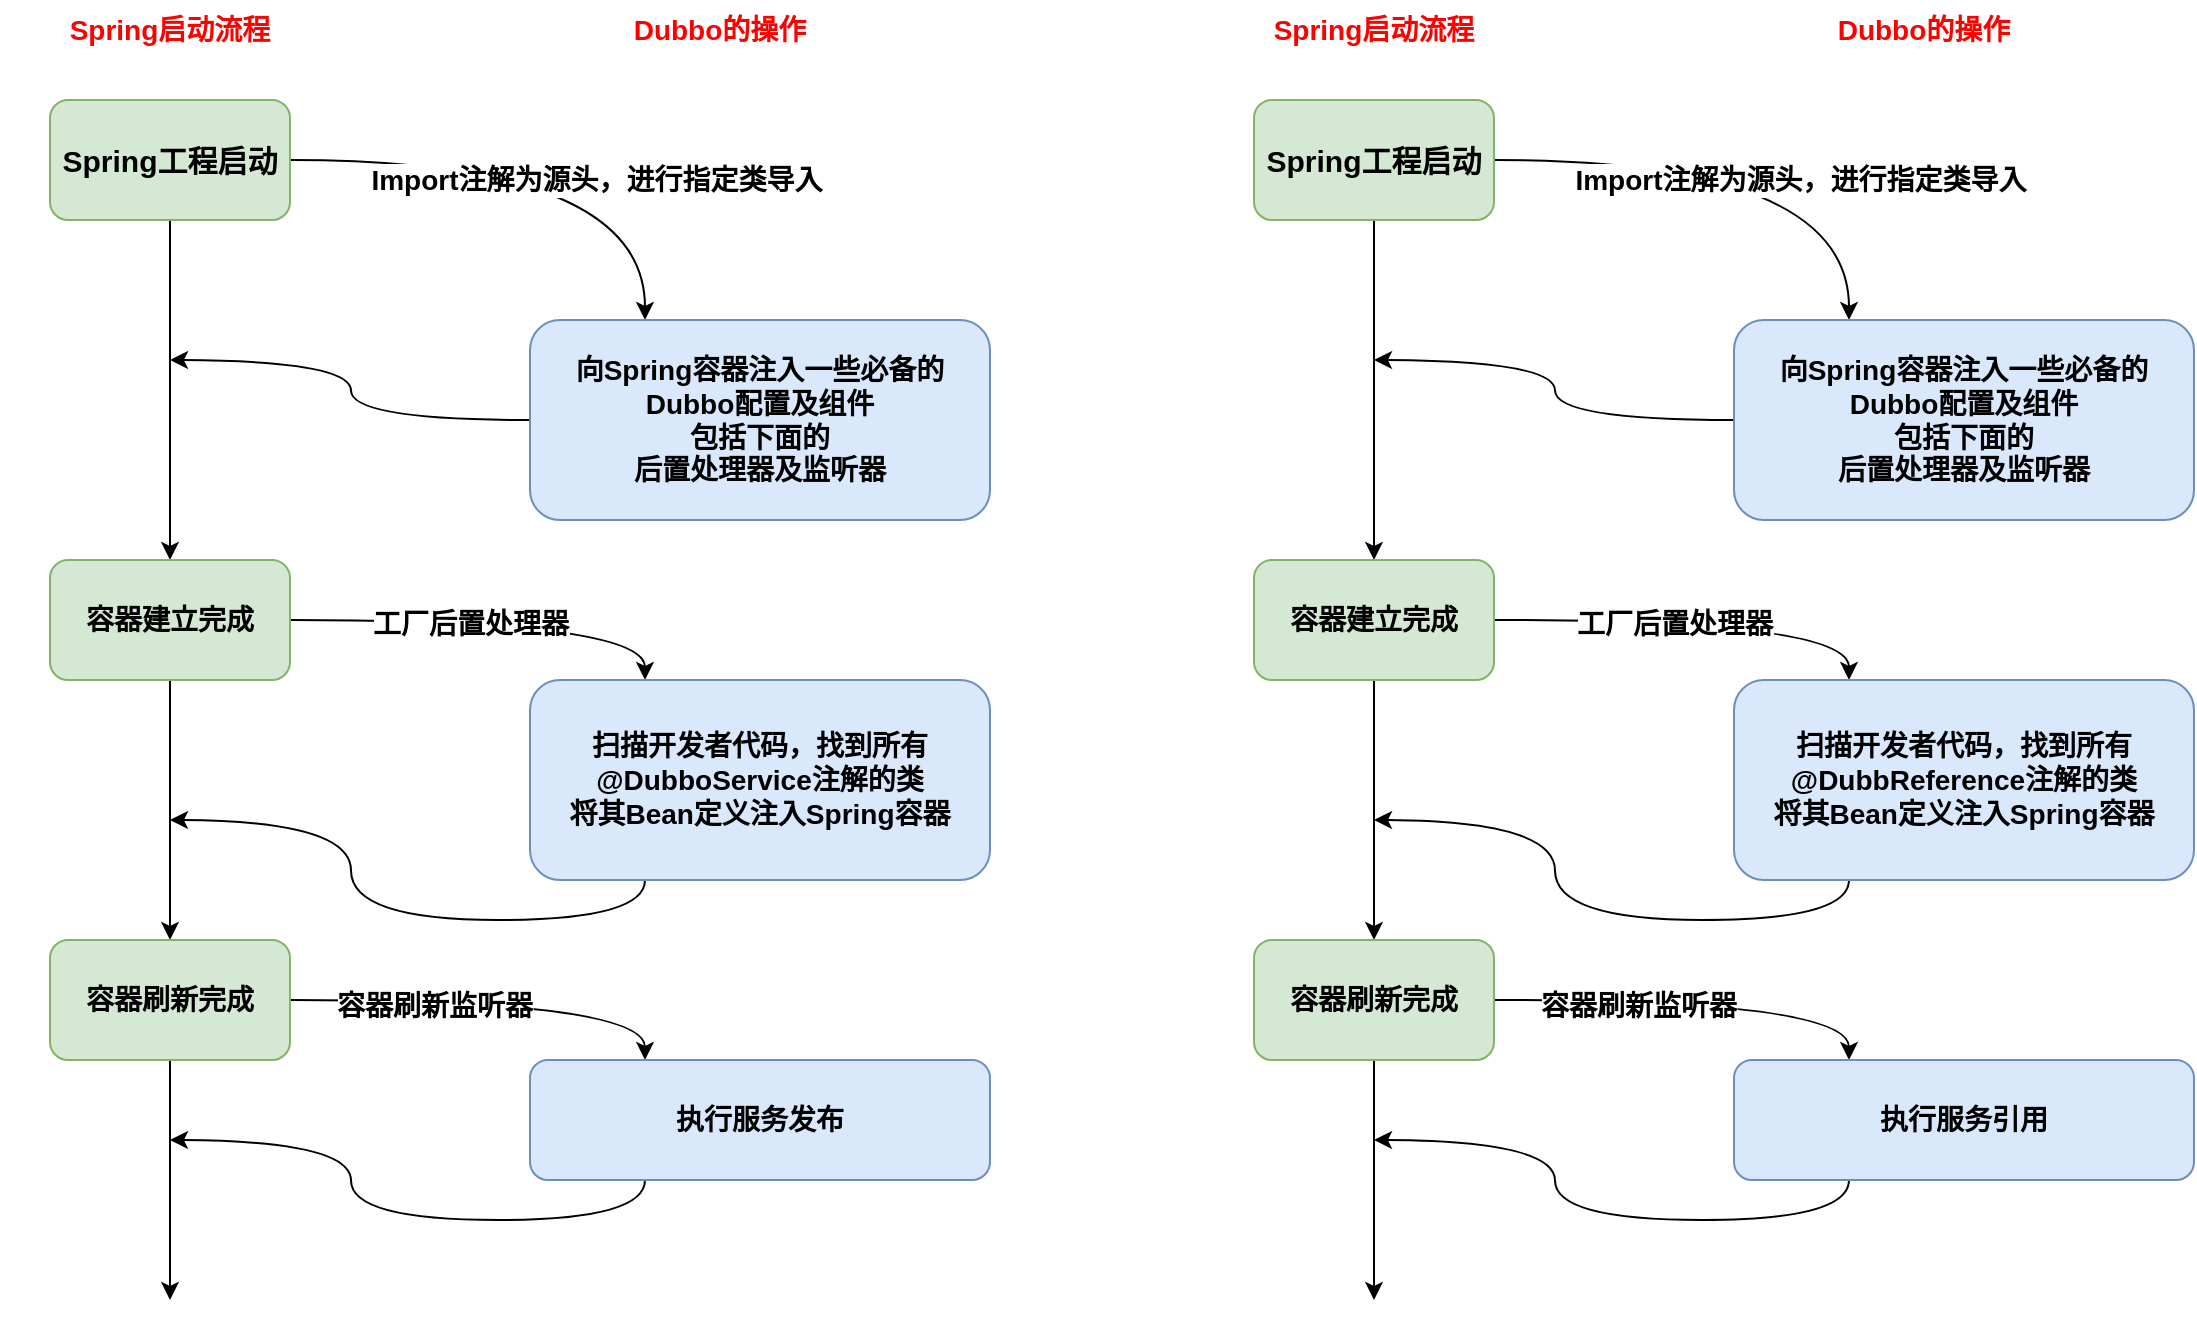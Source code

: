<mxfile version="21.6.2" type="github">
  <diagram name="第 1 页" id="Q-ji6gCEQnSTjhMWAsGa">
    <mxGraphModel dx="1434" dy="1933" grid="1" gridSize="10" guides="1" tooltips="1" connect="1" arrows="1" fold="1" page="1" pageScale="1" pageWidth="827" pageHeight="1169" math="0" shadow="0">
      <root>
        <mxCell id="0" />
        <mxCell id="1" parent="0" />
        <mxCell id="ZOv8OPot-Fxsu8qrR7Fg-3" value="" style="edgeStyle=orthogonalEdgeStyle;rounded=0;orthogonalLoop=1;jettySize=auto;html=1;" parent="1" source="ZOv8OPot-Fxsu8qrR7Fg-1" target="ZOv8OPot-Fxsu8qrR7Fg-2" edge="1">
          <mxGeometry relative="1" as="geometry" />
        </mxCell>
        <mxCell id="ZOv8OPot-Fxsu8qrR7Fg-19" style="edgeStyle=orthogonalEdgeStyle;rounded=0;orthogonalLoop=1;jettySize=auto;html=1;exitX=1;exitY=0.5;exitDx=0;exitDy=0;entryX=0.25;entryY=0;entryDx=0;entryDy=0;curved=1;" parent="1" source="ZOv8OPot-Fxsu8qrR7Fg-1" target="ZOv8OPot-Fxsu8qrR7Fg-18" edge="1">
          <mxGeometry relative="1" as="geometry" />
        </mxCell>
        <mxCell id="ZOv8OPot-Fxsu8qrR7Fg-20" value="&lt;b&gt;&lt;font style=&quot;font-size: 14px;&quot;&gt;Import注解为源头，进行指定类导入&lt;/font&gt;&lt;/b&gt;" style="edgeLabel;html=1;align=center;verticalAlign=middle;resizable=0;points=[];" parent="ZOv8OPot-Fxsu8qrR7Fg-19" vertex="1" connectable="0">
          <mxGeometry x="-0.147" y="-8" relative="1" as="geometry">
            <mxPoint x="43" y="2" as="offset" />
          </mxGeometry>
        </mxCell>
        <mxCell id="ZOv8OPot-Fxsu8qrR7Fg-1" value="&lt;b&gt;&lt;font style=&quot;font-size: 15px;&quot;&gt;Spring工程启动&lt;/font&gt;&lt;/b&gt;" style="rounded=1;whiteSpace=wrap;html=1;fillColor=#d5e8d4;strokeColor=#82b366;" parent="1" vertex="1">
          <mxGeometry x="250" y="-30" width="120" height="60" as="geometry" />
        </mxCell>
        <mxCell id="ZOv8OPot-Fxsu8qrR7Fg-5" value="" style="edgeStyle=orthogonalEdgeStyle;rounded=0;orthogonalLoop=1;jettySize=auto;html=1;" parent="1" source="ZOv8OPot-Fxsu8qrR7Fg-2" target="ZOv8OPot-Fxsu8qrR7Fg-4" edge="1">
          <mxGeometry relative="1" as="geometry" />
        </mxCell>
        <mxCell id="ZOv8OPot-Fxsu8qrR7Fg-9" style="edgeStyle=orthogonalEdgeStyle;rounded=0;orthogonalLoop=1;jettySize=auto;html=1;exitX=1;exitY=0.5;exitDx=0;exitDy=0;entryX=0.25;entryY=0;entryDx=0;entryDy=0;curved=1;" parent="1" source="ZOv8OPot-Fxsu8qrR7Fg-2" target="ZOv8OPot-Fxsu8qrR7Fg-8" edge="1">
          <mxGeometry relative="1" as="geometry" />
        </mxCell>
        <mxCell id="ZOv8OPot-Fxsu8qrR7Fg-11" value="&lt;b&gt;&lt;font style=&quot;font-size: 14px;&quot;&gt;工厂后置处理器&lt;/font&gt;&lt;/b&gt;" style="edgeLabel;html=1;align=center;verticalAlign=middle;resizable=0;points=[];" parent="ZOv8OPot-Fxsu8qrR7Fg-9" vertex="1" connectable="0">
          <mxGeometry x="-0.133" y="-2" relative="1" as="geometry">
            <mxPoint as="offset" />
          </mxGeometry>
        </mxCell>
        <mxCell id="ZOv8OPot-Fxsu8qrR7Fg-2" value="&lt;b&gt;&lt;font style=&quot;font-size: 14px;&quot;&gt;容器建立完成&lt;/font&gt;&lt;/b&gt;" style="whiteSpace=wrap;html=1;fillColor=#d5e8d4;strokeColor=#82b366;rounded=1;" parent="1" vertex="1">
          <mxGeometry x="250" y="200" width="120" height="60" as="geometry" />
        </mxCell>
        <mxCell id="ZOv8OPot-Fxsu8qrR7Fg-13" value="" style="edgeStyle=orthogonalEdgeStyle;rounded=0;orthogonalLoop=1;jettySize=auto;html=1;" parent="1" source="ZOv8OPot-Fxsu8qrR7Fg-4" edge="1">
          <mxGeometry relative="1" as="geometry">
            <mxPoint x="310" y="570" as="targetPoint" />
          </mxGeometry>
        </mxCell>
        <mxCell id="ZOv8OPot-Fxsu8qrR7Fg-15" style="edgeStyle=orthogonalEdgeStyle;rounded=0;orthogonalLoop=1;jettySize=auto;html=1;exitX=1;exitY=0.5;exitDx=0;exitDy=0;entryX=0.25;entryY=0;entryDx=0;entryDy=0;curved=1;" parent="1" source="ZOv8OPot-Fxsu8qrR7Fg-4" target="ZOv8OPot-Fxsu8qrR7Fg-14" edge="1">
          <mxGeometry relative="1" as="geometry" />
        </mxCell>
        <mxCell id="ZOv8OPot-Fxsu8qrR7Fg-17" value="&lt;font style=&quot;font-size: 14px;&quot;&gt;&lt;b&gt;容器刷新监听器&lt;/b&gt;&lt;/font&gt;" style="edgeLabel;html=1;align=center;verticalAlign=middle;resizable=0;points=[];" parent="ZOv8OPot-Fxsu8qrR7Fg-15" vertex="1" connectable="0">
          <mxGeometry x="-0.306" y="-3" relative="1" as="geometry">
            <mxPoint as="offset" />
          </mxGeometry>
        </mxCell>
        <mxCell id="ZOv8OPot-Fxsu8qrR7Fg-4" value="&lt;b&gt;&lt;font style=&quot;font-size: 14px;&quot;&gt;容器刷新完成&lt;/font&gt;&lt;/b&gt;" style="whiteSpace=wrap;html=1;fillColor=#d5e8d4;strokeColor=#82b366;rounded=1;" parent="1" vertex="1">
          <mxGeometry x="250" y="390" width="120" height="60" as="geometry" />
        </mxCell>
        <mxCell id="ZOv8OPot-Fxsu8qrR7Fg-7" value="&lt;b&gt;&lt;font color=&quot;#ff0000&quot; style=&quot;font-size: 14px;&quot;&gt;Dubbo的操作&lt;/font&gt;&lt;/b&gt;" style="text;html=1;strokeColor=none;fillColor=none;align=center;verticalAlign=middle;whiteSpace=wrap;rounded=0;" parent="1" vertex="1">
          <mxGeometry x="500" y="-80" width="170" height="30" as="geometry" />
        </mxCell>
        <mxCell id="ZOv8OPot-Fxsu8qrR7Fg-10" style="edgeStyle=orthogonalEdgeStyle;rounded=0;orthogonalLoop=1;jettySize=auto;html=1;exitX=0.25;exitY=1;exitDx=0;exitDy=0;curved=1;" parent="1" source="ZOv8OPot-Fxsu8qrR7Fg-8" edge="1">
          <mxGeometry relative="1" as="geometry">
            <mxPoint x="310" y="330" as="targetPoint" />
          </mxGeometry>
        </mxCell>
        <mxCell id="ZOv8OPot-Fxsu8qrR7Fg-8" value="&lt;b&gt;&lt;font style=&quot;font-size: 14px;&quot;&gt;扫描开发者代码，找到所有@DubboService注解的类&lt;br&gt;将其Bean定义注入Spring容器&lt;/font&gt;&lt;/b&gt;" style="rounded=1;whiteSpace=wrap;html=1;fillColor=#dae8fc;strokeColor=#6c8ebf;" parent="1" vertex="1">
          <mxGeometry x="490" y="260" width="230" height="100" as="geometry" />
        </mxCell>
        <mxCell id="ZOv8OPot-Fxsu8qrR7Fg-16" style="edgeStyle=orthogonalEdgeStyle;rounded=0;orthogonalLoop=1;jettySize=auto;html=1;exitX=0.25;exitY=1;exitDx=0;exitDy=0;curved=1;" parent="1" source="ZOv8OPot-Fxsu8qrR7Fg-14" edge="1">
          <mxGeometry relative="1" as="geometry">
            <mxPoint x="310" y="490" as="targetPoint" />
          </mxGeometry>
        </mxCell>
        <mxCell id="ZOv8OPot-Fxsu8qrR7Fg-14" value="&lt;span style=&quot;font-size: 14px;&quot;&gt;&lt;b&gt;执行服务发布&lt;/b&gt;&lt;/span&gt;" style="rounded=1;whiteSpace=wrap;html=1;fillColor=#dae8fc;strokeColor=#6c8ebf;" parent="1" vertex="1">
          <mxGeometry x="490" y="450" width="230" height="60" as="geometry" />
        </mxCell>
        <mxCell id="ZOv8OPot-Fxsu8qrR7Fg-21" style="edgeStyle=orthogonalEdgeStyle;rounded=0;orthogonalLoop=1;jettySize=auto;html=1;exitX=0;exitY=0.5;exitDx=0;exitDy=0;curved=1;" parent="1" source="ZOv8OPot-Fxsu8qrR7Fg-18" edge="1">
          <mxGeometry relative="1" as="geometry">
            <mxPoint x="310" y="100" as="targetPoint" />
          </mxGeometry>
        </mxCell>
        <mxCell id="ZOv8OPot-Fxsu8qrR7Fg-18" value="&lt;span style=&quot;font-size: 14px;&quot;&gt;&lt;b&gt;向Spring容器注入一些必备的Dubbo配置及组件&lt;br&gt;包括下面的&lt;br&gt;后置处理器及监听器&lt;br&gt;&lt;/b&gt;&lt;/span&gt;" style="rounded=1;whiteSpace=wrap;html=1;fillColor=#dae8fc;strokeColor=#6c8ebf;" parent="1" vertex="1">
          <mxGeometry x="490" y="80" width="230" height="100" as="geometry" />
        </mxCell>
        <mxCell id="ZOv8OPot-Fxsu8qrR7Fg-22" value="&lt;b&gt;&lt;font color=&quot;#ff0000&quot; style=&quot;font-size: 14px;&quot;&gt;Spring启动流程&lt;/font&gt;&lt;/b&gt;" style="text;html=1;strokeColor=none;fillColor=none;align=center;verticalAlign=middle;whiteSpace=wrap;rounded=0;" parent="1" vertex="1">
          <mxGeometry x="225" y="-80" width="170" height="30" as="geometry" />
        </mxCell>
        <mxCell id="bhu2izjZ0m5I4jd24Uiw-1" value="" style="edgeStyle=orthogonalEdgeStyle;rounded=0;orthogonalLoop=1;jettySize=auto;html=1;" edge="1" parent="1" source="bhu2izjZ0m5I4jd24Uiw-4" target="bhu2izjZ0m5I4jd24Uiw-8">
          <mxGeometry relative="1" as="geometry" />
        </mxCell>
        <mxCell id="bhu2izjZ0m5I4jd24Uiw-2" style="edgeStyle=orthogonalEdgeStyle;rounded=0;orthogonalLoop=1;jettySize=auto;html=1;exitX=1;exitY=0.5;exitDx=0;exitDy=0;entryX=0.25;entryY=0;entryDx=0;entryDy=0;curved=1;" edge="1" parent="1" source="bhu2izjZ0m5I4jd24Uiw-4" target="bhu2izjZ0m5I4jd24Uiw-19">
          <mxGeometry relative="1" as="geometry" />
        </mxCell>
        <mxCell id="bhu2izjZ0m5I4jd24Uiw-3" value="&lt;b&gt;&lt;font style=&quot;font-size: 14px;&quot;&gt;Import注解为源头，进行指定类导入&lt;/font&gt;&lt;/b&gt;" style="edgeLabel;html=1;align=center;verticalAlign=middle;resizable=0;points=[];" vertex="1" connectable="0" parent="bhu2izjZ0m5I4jd24Uiw-2">
          <mxGeometry x="-0.147" y="-8" relative="1" as="geometry">
            <mxPoint x="43" y="2" as="offset" />
          </mxGeometry>
        </mxCell>
        <mxCell id="bhu2izjZ0m5I4jd24Uiw-4" value="&lt;b&gt;&lt;font style=&quot;font-size: 15px;&quot;&gt;Spring工程启动&lt;/font&gt;&lt;/b&gt;" style="rounded=1;whiteSpace=wrap;html=1;fillColor=#d5e8d4;strokeColor=#82b366;" vertex="1" parent="1">
          <mxGeometry x="852" y="-30" width="120" height="60" as="geometry" />
        </mxCell>
        <mxCell id="bhu2izjZ0m5I4jd24Uiw-5" value="" style="edgeStyle=orthogonalEdgeStyle;rounded=0;orthogonalLoop=1;jettySize=auto;html=1;" edge="1" parent="1" source="bhu2izjZ0m5I4jd24Uiw-8" target="bhu2izjZ0m5I4jd24Uiw-12">
          <mxGeometry relative="1" as="geometry" />
        </mxCell>
        <mxCell id="bhu2izjZ0m5I4jd24Uiw-6" style="edgeStyle=orthogonalEdgeStyle;rounded=0;orthogonalLoop=1;jettySize=auto;html=1;exitX=1;exitY=0.5;exitDx=0;exitDy=0;entryX=0.25;entryY=0;entryDx=0;entryDy=0;curved=1;" edge="1" parent="1" source="bhu2izjZ0m5I4jd24Uiw-8" target="bhu2izjZ0m5I4jd24Uiw-15">
          <mxGeometry relative="1" as="geometry" />
        </mxCell>
        <mxCell id="bhu2izjZ0m5I4jd24Uiw-7" value="&lt;b&gt;&lt;font style=&quot;font-size: 14px;&quot;&gt;工厂后置处理器&lt;/font&gt;&lt;/b&gt;" style="edgeLabel;html=1;align=center;verticalAlign=middle;resizable=0;points=[];" vertex="1" connectable="0" parent="bhu2izjZ0m5I4jd24Uiw-6">
          <mxGeometry x="-0.133" y="-2" relative="1" as="geometry">
            <mxPoint as="offset" />
          </mxGeometry>
        </mxCell>
        <mxCell id="bhu2izjZ0m5I4jd24Uiw-8" value="&lt;b&gt;&lt;font style=&quot;font-size: 14px;&quot;&gt;容器建立完成&lt;/font&gt;&lt;/b&gt;" style="whiteSpace=wrap;html=1;fillColor=#d5e8d4;strokeColor=#82b366;rounded=1;" vertex="1" parent="1">
          <mxGeometry x="852" y="200" width="120" height="60" as="geometry" />
        </mxCell>
        <mxCell id="bhu2izjZ0m5I4jd24Uiw-9" value="" style="edgeStyle=orthogonalEdgeStyle;rounded=0;orthogonalLoop=1;jettySize=auto;html=1;" edge="1" parent="1" source="bhu2izjZ0m5I4jd24Uiw-12">
          <mxGeometry relative="1" as="geometry">
            <mxPoint x="912" y="570" as="targetPoint" />
          </mxGeometry>
        </mxCell>
        <mxCell id="bhu2izjZ0m5I4jd24Uiw-10" style="edgeStyle=orthogonalEdgeStyle;rounded=0;orthogonalLoop=1;jettySize=auto;html=1;exitX=1;exitY=0.5;exitDx=0;exitDy=0;entryX=0.25;entryY=0;entryDx=0;entryDy=0;curved=1;" edge="1" parent="1" source="bhu2izjZ0m5I4jd24Uiw-12" target="bhu2izjZ0m5I4jd24Uiw-17">
          <mxGeometry relative="1" as="geometry" />
        </mxCell>
        <mxCell id="bhu2izjZ0m5I4jd24Uiw-11" value="&lt;font style=&quot;font-size: 14px;&quot;&gt;&lt;b&gt;容器刷新监听器&lt;/b&gt;&lt;/font&gt;" style="edgeLabel;html=1;align=center;verticalAlign=middle;resizable=0;points=[];" vertex="1" connectable="0" parent="bhu2izjZ0m5I4jd24Uiw-10">
          <mxGeometry x="-0.306" y="-3" relative="1" as="geometry">
            <mxPoint as="offset" />
          </mxGeometry>
        </mxCell>
        <mxCell id="bhu2izjZ0m5I4jd24Uiw-12" value="&lt;b&gt;&lt;font style=&quot;font-size: 14px;&quot;&gt;容器刷新完成&lt;/font&gt;&lt;/b&gt;" style="whiteSpace=wrap;html=1;fillColor=#d5e8d4;strokeColor=#82b366;rounded=1;" vertex="1" parent="1">
          <mxGeometry x="852" y="390" width="120" height="60" as="geometry" />
        </mxCell>
        <mxCell id="bhu2izjZ0m5I4jd24Uiw-13" value="&lt;b&gt;&lt;font color=&quot;#ff0000&quot; style=&quot;font-size: 14px;&quot;&gt;Dubbo的操作&lt;/font&gt;&lt;/b&gt;" style="text;html=1;strokeColor=none;fillColor=none;align=center;verticalAlign=middle;whiteSpace=wrap;rounded=0;" vertex="1" parent="1">
          <mxGeometry x="1102" y="-80" width="170" height="30" as="geometry" />
        </mxCell>
        <mxCell id="bhu2izjZ0m5I4jd24Uiw-14" style="edgeStyle=orthogonalEdgeStyle;rounded=0;orthogonalLoop=1;jettySize=auto;html=1;exitX=0.25;exitY=1;exitDx=0;exitDy=0;curved=1;" edge="1" parent="1" source="bhu2izjZ0m5I4jd24Uiw-15">
          <mxGeometry relative="1" as="geometry">
            <mxPoint x="912" y="330" as="targetPoint" />
          </mxGeometry>
        </mxCell>
        <mxCell id="bhu2izjZ0m5I4jd24Uiw-15" value="&lt;b&gt;&lt;font style=&quot;font-size: 14px;&quot;&gt;扫描开发者代码，找到所有&lt;br&gt;@DubbReference注解的类&lt;br&gt;将其Bean定义注入Spring容器&lt;/font&gt;&lt;/b&gt;" style="rounded=1;whiteSpace=wrap;html=1;fillColor=#dae8fc;strokeColor=#6c8ebf;" vertex="1" parent="1">
          <mxGeometry x="1092" y="260" width="230" height="100" as="geometry" />
        </mxCell>
        <mxCell id="bhu2izjZ0m5I4jd24Uiw-16" style="edgeStyle=orthogonalEdgeStyle;rounded=0;orthogonalLoop=1;jettySize=auto;html=1;exitX=0.25;exitY=1;exitDx=0;exitDy=0;curved=1;" edge="1" parent="1" source="bhu2izjZ0m5I4jd24Uiw-17">
          <mxGeometry relative="1" as="geometry">
            <mxPoint x="912" y="490" as="targetPoint" />
          </mxGeometry>
        </mxCell>
        <mxCell id="bhu2izjZ0m5I4jd24Uiw-17" value="&lt;span style=&quot;font-size: 14px;&quot;&gt;&lt;b&gt;执行服务引用&lt;/b&gt;&lt;/span&gt;" style="rounded=1;whiteSpace=wrap;html=1;fillColor=#dae8fc;strokeColor=#6c8ebf;" vertex="1" parent="1">
          <mxGeometry x="1092" y="450" width="230" height="60" as="geometry" />
        </mxCell>
        <mxCell id="bhu2izjZ0m5I4jd24Uiw-18" style="edgeStyle=orthogonalEdgeStyle;rounded=0;orthogonalLoop=1;jettySize=auto;html=1;exitX=0;exitY=0.5;exitDx=0;exitDy=0;curved=1;" edge="1" parent="1" source="bhu2izjZ0m5I4jd24Uiw-19">
          <mxGeometry relative="1" as="geometry">
            <mxPoint x="912" y="100" as="targetPoint" />
          </mxGeometry>
        </mxCell>
        <mxCell id="bhu2izjZ0m5I4jd24Uiw-19" value="&lt;span style=&quot;font-size: 14px;&quot;&gt;&lt;b&gt;向Spring容器注入一些必备的Dubbo配置及组件&lt;br&gt;包括下面的&lt;br&gt;后置处理器及监听器&lt;br&gt;&lt;/b&gt;&lt;/span&gt;" style="rounded=1;whiteSpace=wrap;html=1;fillColor=#dae8fc;strokeColor=#6c8ebf;" vertex="1" parent="1">
          <mxGeometry x="1092" y="80" width="230" height="100" as="geometry" />
        </mxCell>
        <mxCell id="bhu2izjZ0m5I4jd24Uiw-20" value="&lt;b&gt;&lt;font color=&quot;#ff0000&quot; style=&quot;font-size: 14px;&quot;&gt;Spring启动流程&lt;/font&gt;&lt;/b&gt;" style="text;html=1;strokeColor=none;fillColor=none;align=center;verticalAlign=middle;whiteSpace=wrap;rounded=0;" vertex="1" parent="1">
          <mxGeometry x="827" y="-80" width="170" height="30" as="geometry" />
        </mxCell>
      </root>
    </mxGraphModel>
  </diagram>
</mxfile>
